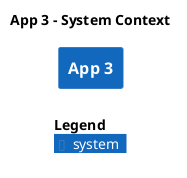 @startuml
set separator none
title App 3 - System Context

top to bottom direction

!include <C4/C4>
!include <C4/C4_Context>

System(App3, "App 3", $descr="", $tags="", $link="")


SHOW_LEGEND(true)
@enduml
